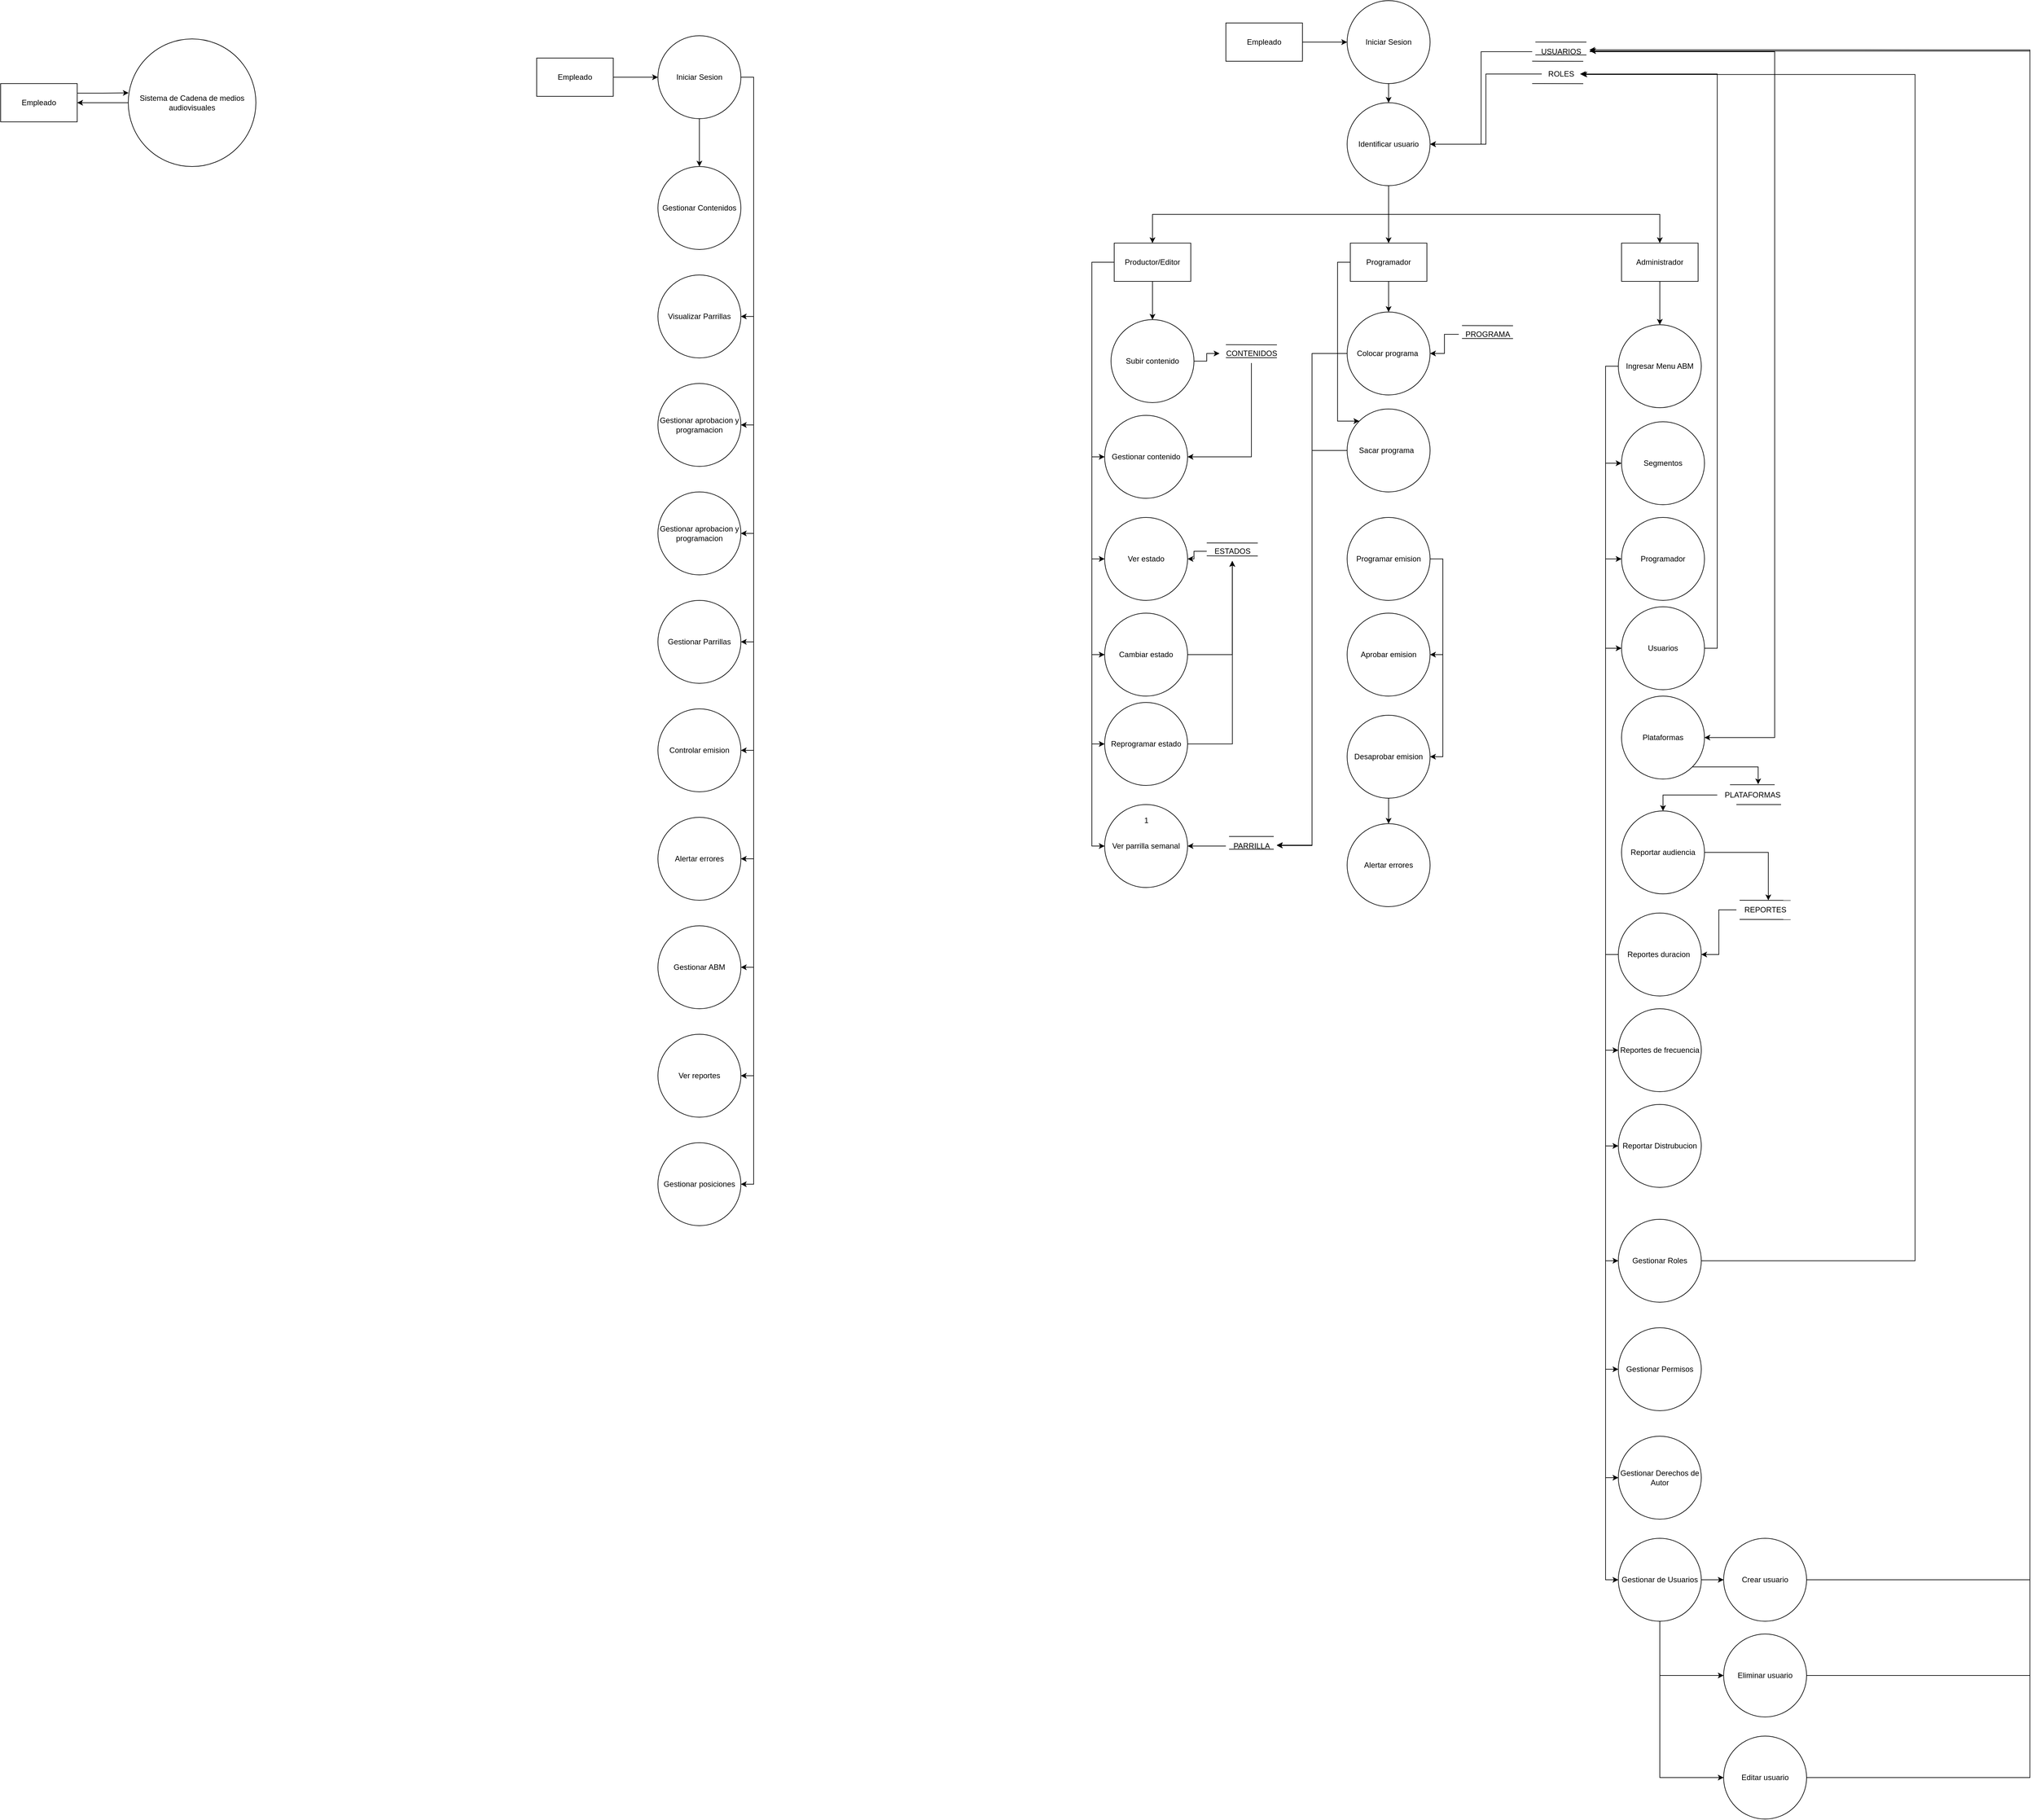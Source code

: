<mxfile version="21.2.8" type="device">
  <diagram name="Página-1" id="Ly1dpZhFKaLRwfkJaXlY">
    <mxGraphModel dx="1292" dy="974" grid="1" gridSize="10" guides="1" tooltips="1" connect="1" arrows="1" fold="1" page="1" pageScale="1" pageWidth="827" pageHeight="1169" math="0" shadow="0">
      <root>
        <mxCell id="0" />
        <mxCell id="1" parent="0" />
        <mxCell id="QG6XiLSZ6is3IQgDiI_S-5" style="edgeStyle=orthogonalEdgeStyle;rounded=0;orthogonalLoop=1;jettySize=auto;html=1;exitX=0;exitY=0.5;exitDx=0;exitDy=0;entryX=1;entryY=0.5;entryDx=0;entryDy=0;" parent="1" source="QG6XiLSZ6is3IQgDiI_S-1" target="QG6XiLSZ6is3IQgDiI_S-2" edge="1">
          <mxGeometry relative="1" as="geometry" />
        </mxCell>
        <mxCell id="QG6XiLSZ6is3IQgDiI_S-1" value="Sistema de Cadena de medios audiovisuales" style="ellipse;whiteSpace=wrap;html=1;aspect=fixed;" parent="1" vertex="1">
          <mxGeometry x="200" y="180" width="200" height="200" as="geometry" />
        </mxCell>
        <mxCell id="QG6XiLSZ6is3IQgDiI_S-4" style="edgeStyle=orthogonalEdgeStyle;rounded=0;orthogonalLoop=1;jettySize=auto;html=1;exitX=1;exitY=0.25;exitDx=0;exitDy=0;entryX=0.003;entryY=0.423;entryDx=0;entryDy=0;entryPerimeter=0;" parent="1" source="QG6XiLSZ6is3IQgDiI_S-2" target="QG6XiLSZ6is3IQgDiI_S-1" edge="1">
          <mxGeometry relative="1" as="geometry" />
        </mxCell>
        <mxCell id="QG6XiLSZ6is3IQgDiI_S-2" value="Empleado" style="rounded=0;whiteSpace=wrap;html=1;" parent="1" vertex="1">
          <mxGeometry y="250" width="120" height="60" as="geometry" />
        </mxCell>
        <mxCell id="QG6XiLSZ6is3IQgDiI_S-16" style="edgeStyle=orthogonalEdgeStyle;rounded=0;orthogonalLoop=1;jettySize=auto;html=1;entryX=0;entryY=0.5;entryDx=0;entryDy=0;" parent="1" source="QG6XiLSZ6is3IQgDiI_S-7" target="QG6XiLSZ6is3IQgDiI_S-8" edge="1">
          <mxGeometry relative="1" as="geometry" />
        </mxCell>
        <mxCell id="QG6XiLSZ6is3IQgDiI_S-7" value="Empleado" style="rounded=0;whiteSpace=wrap;html=1;" parent="1" vertex="1">
          <mxGeometry x="840" y="210" width="120" height="60" as="geometry" />
        </mxCell>
        <mxCell id="QG6XiLSZ6is3IQgDiI_S-30" style="edgeStyle=orthogonalEdgeStyle;rounded=0;orthogonalLoop=1;jettySize=auto;html=1;" parent="1" source="QG6XiLSZ6is3IQgDiI_S-8" target="QG6XiLSZ6is3IQgDiI_S-19" edge="1">
          <mxGeometry relative="1" as="geometry" />
        </mxCell>
        <mxCell id="QG6XiLSZ6is3IQgDiI_S-31" style="edgeStyle=orthogonalEdgeStyle;rounded=0;orthogonalLoop=1;jettySize=auto;html=1;exitX=1;exitY=0.5;exitDx=0;exitDy=0;entryX=1;entryY=0.5;entryDx=0;entryDy=0;" parent="1" source="QG6XiLSZ6is3IQgDiI_S-8" target="QG6XiLSZ6is3IQgDiI_S-20" edge="1">
          <mxGeometry relative="1" as="geometry" />
        </mxCell>
        <mxCell id="QG6XiLSZ6is3IQgDiI_S-32" style="edgeStyle=orthogonalEdgeStyle;rounded=0;orthogonalLoop=1;jettySize=auto;html=1;exitX=1;exitY=0.5;exitDx=0;exitDy=0;entryX=1;entryY=0.5;entryDx=0;entryDy=0;" parent="1" source="QG6XiLSZ6is3IQgDiI_S-8" target="QG6XiLSZ6is3IQgDiI_S-21" edge="1">
          <mxGeometry relative="1" as="geometry" />
        </mxCell>
        <mxCell id="QG6XiLSZ6is3IQgDiI_S-34" style="edgeStyle=orthogonalEdgeStyle;rounded=0;orthogonalLoop=1;jettySize=auto;html=1;exitX=1;exitY=0.5;exitDx=0;exitDy=0;entryX=1;entryY=0.5;entryDx=0;entryDy=0;" parent="1" source="QG6XiLSZ6is3IQgDiI_S-8" target="QG6XiLSZ6is3IQgDiI_S-22" edge="1">
          <mxGeometry relative="1" as="geometry" />
        </mxCell>
        <mxCell id="QG6XiLSZ6is3IQgDiI_S-35" style="edgeStyle=orthogonalEdgeStyle;rounded=0;orthogonalLoop=1;jettySize=auto;html=1;exitX=1;exitY=0.5;exitDx=0;exitDy=0;entryX=1;entryY=0.5;entryDx=0;entryDy=0;" parent="1" source="QG6XiLSZ6is3IQgDiI_S-8" target="QG6XiLSZ6is3IQgDiI_S-24" edge="1">
          <mxGeometry relative="1" as="geometry" />
        </mxCell>
        <mxCell id="QG6XiLSZ6is3IQgDiI_S-37" style="edgeStyle=orthogonalEdgeStyle;rounded=0;orthogonalLoop=1;jettySize=auto;html=1;exitX=1;exitY=0.5;exitDx=0;exitDy=0;entryX=1;entryY=0.5;entryDx=0;entryDy=0;" parent="1" source="QG6XiLSZ6is3IQgDiI_S-8" target="QG6XiLSZ6is3IQgDiI_S-25" edge="1">
          <mxGeometry relative="1" as="geometry" />
        </mxCell>
        <mxCell id="QG6XiLSZ6is3IQgDiI_S-38" style="edgeStyle=orthogonalEdgeStyle;rounded=0;orthogonalLoop=1;jettySize=auto;html=1;exitX=1;exitY=0.5;exitDx=0;exitDy=0;entryX=1;entryY=0.5;entryDx=0;entryDy=0;" parent="1" source="QG6XiLSZ6is3IQgDiI_S-8" target="QG6XiLSZ6is3IQgDiI_S-26" edge="1">
          <mxGeometry relative="1" as="geometry" />
        </mxCell>
        <mxCell id="QG6XiLSZ6is3IQgDiI_S-39" style="edgeStyle=orthogonalEdgeStyle;rounded=0;orthogonalLoop=1;jettySize=auto;html=1;exitX=1;exitY=0.5;exitDx=0;exitDy=0;entryX=1;entryY=0.5;entryDx=0;entryDy=0;" parent="1" source="QG6XiLSZ6is3IQgDiI_S-8" target="QG6XiLSZ6is3IQgDiI_S-27" edge="1">
          <mxGeometry relative="1" as="geometry" />
        </mxCell>
        <mxCell id="QG6XiLSZ6is3IQgDiI_S-40" style="edgeStyle=orthogonalEdgeStyle;rounded=0;orthogonalLoop=1;jettySize=auto;html=1;exitX=1;exitY=0.5;exitDx=0;exitDy=0;entryX=1;entryY=0.5;entryDx=0;entryDy=0;" parent="1" source="QG6XiLSZ6is3IQgDiI_S-8" target="QG6XiLSZ6is3IQgDiI_S-28" edge="1">
          <mxGeometry relative="1" as="geometry" />
        </mxCell>
        <mxCell id="QG6XiLSZ6is3IQgDiI_S-41" style="edgeStyle=orthogonalEdgeStyle;rounded=0;orthogonalLoop=1;jettySize=auto;html=1;exitX=1;exitY=0.5;exitDx=0;exitDy=0;entryX=1;entryY=0.5;entryDx=0;entryDy=0;" parent="1" source="QG6XiLSZ6is3IQgDiI_S-8" target="QG6XiLSZ6is3IQgDiI_S-29" edge="1">
          <mxGeometry relative="1" as="geometry" />
        </mxCell>
        <mxCell id="QG6XiLSZ6is3IQgDiI_S-8" value="Iniciar Sesion" style="ellipse;whiteSpace=wrap;html=1;aspect=fixed;" parent="1" vertex="1">
          <mxGeometry x="1030" y="175" width="130" height="130" as="geometry" />
        </mxCell>
        <mxCell id="QG6XiLSZ6is3IQgDiI_S-19" value="Gestionar Contenidos" style="ellipse;whiteSpace=wrap;html=1;aspect=fixed;" parent="1" vertex="1">
          <mxGeometry x="1030" y="380" width="130" height="130" as="geometry" />
        </mxCell>
        <mxCell id="QG6XiLSZ6is3IQgDiI_S-20" value="Visualizar Parrillas" style="ellipse;whiteSpace=wrap;html=1;aspect=fixed;" parent="1" vertex="1">
          <mxGeometry x="1030" y="550" width="130" height="130" as="geometry" />
        </mxCell>
        <mxCell id="QG6XiLSZ6is3IQgDiI_S-21" value="Gestionar aprobacion y programacion" style="ellipse;whiteSpace=wrap;html=1;aspect=fixed;" parent="1" vertex="1">
          <mxGeometry x="1030" y="720" width="130" height="130" as="geometry" />
        </mxCell>
        <mxCell id="QG6XiLSZ6is3IQgDiI_S-22" value="Gestionar aprobacion y programacion" style="ellipse;whiteSpace=wrap;html=1;aspect=fixed;" parent="1" vertex="1">
          <mxGeometry x="1030" y="890" width="130" height="130" as="geometry" />
        </mxCell>
        <mxCell id="QG6XiLSZ6is3IQgDiI_S-24" value="Gestionar Parrillas" style="ellipse;whiteSpace=wrap;html=1;aspect=fixed;" parent="1" vertex="1">
          <mxGeometry x="1030" y="1060" width="130" height="130" as="geometry" />
        </mxCell>
        <mxCell id="QG6XiLSZ6is3IQgDiI_S-25" value="Controlar emision" style="ellipse;whiteSpace=wrap;html=1;aspect=fixed;" parent="1" vertex="1">
          <mxGeometry x="1030" y="1230" width="130" height="130" as="geometry" />
        </mxCell>
        <mxCell id="QG6XiLSZ6is3IQgDiI_S-26" value="Alertar errores" style="ellipse;whiteSpace=wrap;html=1;aspect=fixed;" parent="1" vertex="1">
          <mxGeometry x="1030" y="1400" width="130" height="130" as="geometry" />
        </mxCell>
        <mxCell id="QG6XiLSZ6is3IQgDiI_S-27" value="Gestionar ABM" style="ellipse;whiteSpace=wrap;html=1;aspect=fixed;" parent="1" vertex="1">
          <mxGeometry x="1030" y="1570" width="130" height="130" as="geometry" />
        </mxCell>
        <mxCell id="QG6XiLSZ6is3IQgDiI_S-28" value="Ver reportes" style="ellipse;whiteSpace=wrap;html=1;aspect=fixed;" parent="1" vertex="1">
          <mxGeometry x="1030" y="1740" width="130" height="130" as="geometry" />
        </mxCell>
        <mxCell id="QG6XiLSZ6is3IQgDiI_S-29" value="Gestionar posiciones" style="ellipse;whiteSpace=wrap;html=1;aspect=fixed;" parent="1" vertex="1">
          <mxGeometry x="1030" y="1910" width="130" height="130" as="geometry" />
        </mxCell>
        <mxCell id="QG6XiLSZ6is3IQgDiI_S-42" style="edgeStyle=orthogonalEdgeStyle;rounded=0;orthogonalLoop=1;jettySize=auto;html=1;entryX=0;entryY=0.5;entryDx=0;entryDy=0;" parent="1" source="QG6XiLSZ6is3IQgDiI_S-43" target="QG6XiLSZ6is3IQgDiI_S-54" edge="1">
          <mxGeometry relative="1" as="geometry" />
        </mxCell>
        <mxCell id="QG6XiLSZ6is3IQgDiI_S-43" value="Empleado" style="rounded=0;whiteSpace=wrap;html=1;" parent="1" vertex="1">
          <mxGeometry x="1920" y="155" width="120" height="60" as="geometry" />
        </mxCell>
        <mxCell id="QG6XiLSZ6is3IQgDiI_S-74" style="edgeStyle=orthogonalEdgeStyle;rounded=0;orthogonalLoop=1;jettySize=auto;html=1;exitX=0.5;exitY=1;exitDx=0;exitDy=0;entryX=0.5;entryY=0;entryDx=0;entryDy=0;" parent="1" source="QG6XiLSZ6is3IQgDiI_S-54" target="QG6XiLSZ6is3IQgDiI_S-65" edge="1">
          <mxGeometry relative="1" as="geometry" />
        </mxCell>
        <mxCell id="QG6XiLSZ6is3IQgDiI_S-54" value="Iniciar Sesion" style="ellipse;whiteSpace=wrap;html=1;aspect=fixed;" parent="1" vertex="1">
          <mxGeometry x="2110" y="120" width="130" height="130" as="geometry" />
        </mxCell>
        <mxCell id="QG6XiLSZ6is3IQgDiI_S-104" style="edgeStyle=orthogonalEdgeStyle;rounded=0;orthogonalLoop=1;jettySize=auto;html=1;" parent="1" source="QG6XiLSZ6is3IQgDiI_S-55" target="QG6XiLSZ6is3IQgDiI_S-103" edge="1">
          <mxGeometry relative="1" as="geometry" />
        </mxCell>
        <mxCell id="QG6XiLSZ6is3IQgDiI_S-55" value="Subir contenido" style="ellipse;whiteSpace=wrap;html=1;aspect=fixed;" parent="1" vertex="1">
          <mxGeometry x="1740" y="620" width="130" height="130" as="geometry" />
        </mxCell>
        <mxCell id="QG6XiLSZ6is3IQgDiI_S-56" value="Ver parrilla semanal" style="ellipse;whiteSpace=wrap;html=1;aspect=fixed;" parent="1" vertex="1">
          <mxGeometry x="1730" y="1380" width="130" height="130" as="geometry" />
        </mxCell>
        <mxCell id="QG6XiLSZ6is3IQgDiI_S-57" value="Ver estado" style="ellipse;whiteSpace=wrap;html=1;aspect=fixed;" parent="1" vertex="1">
          <mxGeometry x="1730" y="930" width="130" height="130" as="geometry" />
        </mxCell>
        <mxCell id="QG6XiLSZ6is3IQgDiI_S-132" style="edgeStyle=orthogonalEdgeStyle;rounded=0;orthogonalLoop=1;jettySize=auto;html=1;exitX=0;exitY=0.5;exitDx=0;exitDy=0;entryX=1;entryY=0.474;entryDx=0;entryDy=0;entryPerimeter=0;" parent="1" source="QG6XiLSZ6is3IQgDiI_S-59" target="QG6XiLSZ6is3IQgDiI_S-123" edge="1">
          <mxGeometry relative="1" as="geometry" />
        </mxCell>
        <mxCell id="QG6XiLSZ6is3IQgDiI_S-59" value="Colocar programa&amp;nbsp;" style="ellipse;whiteSpace=wrap;html=1;aspect=fixed;" parent="1" vertex="1">
          <mxGeometry x="2110" y="608" width="130" height="130" as="geometry" />
        </mxCell>
        <mxCell id="QG6XiLSZ6is3IQgDiI_S-60" value="Aprobar emision" style="ellipse;whiteSpace=wrap;html=1;aspect=fixed;" parent="1" vertex="1">
          <mxGeometry x="2110" y="1080" width="130" height="130" as="geometry" />
        </mxCell>
        <mxCell id="QG6XiLSZ6is3IQgDiI_S-61" value="Alertar errores" style="ellipse;whiteSpace=wrap;html=1;aspect=fixed;" parent="1" vertex="1">
          <mxGeometry x="2110" y="1410" width="130" height="130" as="geometry" />
        </mxCell>
        <mxCell id="QG6XiLSZ6is3IQgDiI_S-83" style="edgeStyle=orthogonalEdgeStyle;rounded=0;orthogonalLoop=1;jettySize=auto;html=1;exitX=0.5;exitY=1;exitDx=0;exitDy=0;entryX=0.5;entryY=0;entryDx=0;entryDy=0;" parent="1" source="QG6XiLSZ6is3IQgDiI_S-65" target="QG6XiLSZ6is3IQgDiI_S-78" edge="1">
          <mxGeometry relative="1" as="geometry" />
        </mxCell>
        <mxCell id="QG6XiLSZ6is3IQgDiI_S-125" style="edgeStyle=orthogonalEdgeStyle;rounded=0;orthogonalLoop=1;jettySize=auto;html=1;exitX=0.5;exitY=1;exitDx=0;exitDy=0;" parent="1" source="QG6XiLSZ6is3IQgDiI_S-65" target="QG6XiLSZ6is3IQgDiI_S-80" edge="1">
          <mxGeometry relative="1" as="geometry" />
        </mxCell>
        <mxCell id="V4vordujrHXwyQd8BHpG-1" style="edgeStyle=orthogonalEdgeStyle;rounded=0;orthogonalLoop=1;jettySize=auto;html=1;exitX=0.5;exitY=1;exitDx=0;exitDy=0;" parent="1" source="QG6XiLSZ6is3IQgDiI_S-65" target="QG6XiLSZ6is3IQgDiI_S-81" edge="1">
          <mxGeometry relative="1" as="geometry" />
        </mxCell>
        <mxCell id="QG6XiLSZ6is3IQgDiI_S-65" value="Identificar usuario" style="ellipse;whiteSpace=wrap;html=1;aspect=fixed;" parent="1" vertex="1">
          <mxGeometry x="2110" y="280" width="130" height="130" as="geometry" />
        </mxCell>
        <mxCell id="QG6XiLSZ6is3IQgDiI_S-67" value="" style="endArrow=none;html=1;rounded=0;" parent="1" source="QG6XiLSZ6is3IQgDiI_S-72" edge="1">
          <mxGeometry width="50" height="50" relative="1" as="geometry">
            <mxPoint x="2400" y="214.92" as="sourcePoint" />
            <mxPoint x="2480" y="215.08" as="targetPoint" />
            <Array as="points">
              <mxPoint x="2400" y="214.92" />
            </Array>
          </mxGeometry>
        </mxCell>
        <mxCell id="QG6XiLSZ6is3IQgDiI_S-68" value="" style="endArrow=none;html=1;rounded=0;" parent="1" edge="1">
          <mxGeometry width="50" height="50" relative="1" as="geometry">
            <mxPoint x="2400" y="250" as="sourcePoint" />
            <mxPoint x="2480" y="250.16" as="targetPoint" />
            <Array as="points">
              <mxPoint x="2400" y="250" />
            </Array>
          </mxGeometry>
        </mxCell>
        <mxCell id="QG6XiLSZ6is3IQgDiI_S-75" style="edgeStyle=orthogonalEdgeStyle;rounded=0;orthogonalLoop=1;jettySize=auto;html=1;entryX=1;entryY=0.5;entryDx=0;entryDy=0;" parent="1" source="QG6XiLSZ6is3IQgDiI_S-69" target="QG6XiLSZ6is3IQgDiI_S-65" edge="1">
          <mxGeometry relative="1" as="geometry" />
        </mxCell>
        <mxCell id="QG6XiLSZ6is3IQgDiI_S-69" value="ROLES" style="text;html=1;align=center;verticalAlign=middle;resizable=0;points=[];autosize=1;strokeColor=none;fillColor=none;" parent="1" vertex="1">
          <mxGeometry x="2415" y="220" width="60" height="30" as="geometry" />
        </mxCell>
        <mxCell id="QG6XiLSZ6is3IQgDiI_S-70" value="" style="endArrow=none;html=1;rounded=0;" parent="1" edge="1">
          <mxGeometry width="50" height="50" relative="1" as="geometry">
            <mxPoint x="2405" y="184.84" as="sourcePoint" />
            <mxPoint x="2485" y="185" as="targetPoint" />
            <Array as="points">
              <mxPoint x="2405" y="184.84" />
            </Array>
          </mxGeometry>
        </mxCell>
        <mxCell id="QG6XiLSZ6is3IQgDiI_S-71" value="" style="endArrow=none;html=1;rounded=0;" parent="1" edge="1">
          <mxGeometry width="50" height="50" relative="1" as="geometry">
            <mxPoint x="2405" y="205" as="sourcePoint" />
            <mxPoint x="2485" y="205.16" as="targetPoint" />
            <Array as="points">
              <mxPoint x="2405" y="205" />
            </Array>
          </mxGeometry>
        </mxCell>
        <mxCell id="QG6XiLSZ6is3IQgDiI_S-77" style="edgeStyle=orthogonalEdgeStyle;rounded=0;orthogonalLoop=1;jettySize=auto;html=1;entryX=1;entryY=0.5;entryDx=0;entryDy=0;" parent="1" source="QG6XiLSZ6is3IQgDiI_S-72" target="QG6XiLSZ6is3IQgDiI_S-65" edge="1">
          <mxGeometry relative="1" as="geometry" />
        </mxCell>
        <mxCell id="QG6XiLSZ6is3IQgDiI_S-91" style="edgeStyle=orthogonalEdgeStyle;rounded=0;orthogonalLoop=1;jettySize=auto;html=1;exitX=0.5;exitY=1;exitDx=0;exitDy=0;entryX=0.5;entryY=0;entryDx=0;entryDy=0;" parent="1" source="QG6XiLSZ6is3IQgDiI_S-78" target="QG6XiLSZ6is3IQgDiI_S-55" edge="1">
          <mxGeometry relative="1" as="geometry" />
        </mxCell>
        <mxCell id="QG6XiLSZ6is3IQgDiI_S-94" style="edgeStyle=orthogonalEdgeStyle;rounded=0;orthogonalLoop=1;jettySize=auto;html=1;exitX=0;exitY=0.5;exitDx=0;exitDy=0;entryX=0;entryY=0.5;entryDx=0;entryDy=0;" parent="1" source="QG6XiLSZ6is3IQgDiI_S-78" target="QG6XiLSZ6is3IQgDiI_S-85" edge="1">
          <mxGeometry relative="1" as="geometry" />
        </mxCell>
        <mxCell id="QG6XiLSZ6is3IQgDiI_S-95" style="edgeStyle=orthogonalEdgeStyle;rounded=0;orthogonalLoop=1;jettySize=auto;html=1;exitX=0;exitY=0.5;exitDx=0;exitDy=0;entryX=0;entryY=0.5;entryDx=0;entryDy=0;" parent="1" source="QG6XiLSZ6is3IQgDiI_S-78" target="QG6XiLSZ6is3IQgDiI_S-57" edge="1">
          <mxGeometry relative="1" as="geometry">
            <mxPoint x="1700" y="930" as="targetPoint" />
          </mxGeometry>
        </mxCell>
        <mxCell id="QG6XiLSZ6is3IQgDiI_S-96" style="edgeStyle=orthogonalEdgeStyle;rounded=0;orthogonalLoop=1;jettySize=auto;html=1;exitX=0;exitY=0.5;exitDx=0;exitDy=0;entryX=0;entryY=0.5;entryDx=0;entryDy=0;" parent="1" source="QG6XiLSZ6is3IQgDiI_S-78" target="QG6XiLSZ6is3IQgDiI_S-86" edge="1">
          <mxGeometry relative="1" as="geometry" />
        </mxCell>
        <mxCell id="QG6XiLSZ6is3IQgDiI_S-97" style="edgeStyle=orthogonalEdgeStyle;rounded=0;orthogonalLoop=1;jettySize=auto;html=1;exitX=0;exitY=0.5;exitDx=0;exitDy=0;entryX=0;entryY=0.5;entryDx=0;entryDy=0;" parent="1" source="QG6XiLSZ6is3IQgDiI_S-78" target="QG6XiLSZ6is3IQgDiI_S-87" edge="1">
          <mxGeometry relative="1" as="geometry" />
        </mxCell>
        <mxCell id="QG6XiLSZ6is3IQgDiI_S-98" style="edgeStyle=orthogonalEdgeStyle;rounded=0;orthogonalLoop=1;jettySize=auto;html=1;exitX=0;exitY=0.5;exitDx=0;exitDy=0;entryX=0;entryY=0.5;entryDx=0;entryDy=0;" parent="1" source="QG6XiLSZ6is3IQgDiI_S-78" target="QG6XiLSZ6is3IQgDiI_S-56" edge="1">
          <mxGeometry relative="1" as="geometry" />
        </mxCell>
        <mxCell id="QG6XiLSZ6is3IQgDiI_S-78" value="Productor/Editor" style="rounded=0;whiteSpace=wrap;html=1;" parent="1" vertex="1">
          <mxGeometry x="1745" y="500" width="120" height="60" as="geometry" />
        </mxCell>
        <mxCell id="QG6XiLSZ6is3IQgDiI_S-135" style="edgeStyle=orthogonalEdgeStyle;rounded=0;orthogonalLoop=1;jettySize=auto;html=1;exitX=0.5;exitY=1;exitDx=0;exitDy=0;entryX=0.5;entryY=0;entryDx=0;entryDy=0;" parent="1" source="QG6XiLSZ6is3IQgDiI_S-80" target="QG6XiLSZ6is3IQgDiI_S-59" edge="1">
          <mxGeometry relative="1" as="geometry" />
        </mxCell>
        <mxCell id="QG6XiLSZ6is3IQgDiI_S-138" style="edgeStyle=orthogonalEdgeStyle;rounded=0;orthogonalLoop=1;jettySize=auto;html=1;exitX=0;exitY=0.5;exitDx=0;exitDy=0;entryX=0;entryY=0;entryDx=0;entryDy=0;" parent="1" source="QG6XiLSZ6is3IQgDiI_S-80" target="QG6XiLSZ6is3IQgDiI_S-126" edge="1">
          <mxGeometry relative="1" as="geometry">
            <Array as="points">
              <mxPoint x="2095" y="530" />
              <mxPoint x="2095" y="779" />
            </Array>
          </mxGeometry>
        </mxCell>
        <mxCell id="QG6XiLSZ6is3IQgDiI_S-80" value="Programador" style="rounded=0;whiteSpace=wrap;html=1;" parent="1" vertex="1">
          <mxGeometry x="2115" y="500" width="120" height="60" as="geometry" />
        </mxCell>
        <mxCell id="QG6XiLSZ6is3IQgDiI_S-211" style="edgeStyle=orthogonalEdgeStyle;rounded=0;orthogonalLoop=1;jettySize=auto;html=1;exitX=0.5;exitY=1;exitDx=0;exitDy=0;" parent="1" source="QG6XiLSZ6is3IQgDiI_S-81" target="QG6XiLSZ6is3IQgDiI_S-144" edge="1">
          <mxGeometry relative="1" as="geometry" />
        </mxCell>
        <mxCell id="QG6XiLSZ6is3IQgDiI_S-81" value="Administrador" style="rounded=0;whiteSpace=wrap;html=1;" parent="1" vertex="1">
          <mxGeometry x="2540" y="500" width="120" height="60" as="geometry" />
        </mxCell>
        <mxCell id="QG6XiLSZ6is3IQgDiI_S-85" value="Gestionar contenido" style="ellipse;whiteSpace=wrap;html=1;aspect=fixed;" parent="1" vertex="1">
          <mxGeometry x="1730" y="770" width="130" height="130" as="geometry" />
        </mxCell>
        <mxCell id="QG6XiLSZ6is3IQgDiI_S-119" style="edgeStyle=orthogonalEdgeStyle;rounded=0;orthogonalLoop=1;jettySize=auto;html=1;exitX=1;exitY=0.5;exitDx=0;exitDy=0;" parent="1" source="QG6XiLSZ6is3IQgDiI_S-86" target="QG6XiLSZ6is3IQgDiI_S-116" edge="1">
          <mxGeometry relative="1" as="geometry" />
        </mxCell>
        <mxCell id="QG6XiLSZ6is3IQgDiI_S-86" value="Cambiar estado" style="ellipse;whiteSpace=wrap;html=1;aspect=fixed;" parent="1" vertex="1">
          <mxGeometry x="1730" y="1080" width="130" height="130" as="geometry" />
        </mxCell>
        <mxCell id="QG6XiLSZ6is3IQgDiI_S-120" style="edgeStyle=orthogonalEdgeStyle;rounded=0;orthogonalLoop=1;jettySize=auto;html=1;exitX=1;exitY=0.5;exitDx=0;exitDy=0;entryX=0.502;entryY=1.01;entryDx=0;entryDy=0;entryPerimeter=0;" parent="1" source="QG6XiLSZ6is3IQgDiI_S-87" target="QG6XiLSZ6is3IQgDiI_S-116" edge="1">
          <mxGeometry relative="1" as="geometry" />
        </mxCell>
        <mxCell id="QG6XiLSZ6is3IQgDiI_S-87" value="Reprogramar estado" style="ellipse;whiteSpace=wrap;html=1;aspect=fixed;" parent="1" vertex="1">
          <mxGeometry x="1730" y="1220" width="130" height="130" as="geometry" />
        </mxCell>
        <mxCell id="QG6XiLSZ6is3IQgDiI_S-88" value="1" style="text;html=1;align=center;verticalAlign=middle;resizable=0;points=[];autosize=1;strokeColor=none;fillColor=none;" parent="1" vertex="1">
          <mxGeometry x="1780" y="1390" width="30" height="30" as="geometry" />
        </mxCell>
        <mxCell id="QG6XiLSZ6is3IQgDiI_S-101" value="" style="endArrow=none;html=1;rounded=0;" parent="1" edge="1">
          <mxGeometry width="50" height="50" relative="1" as="geometry">
            <mxPoint x="1920" y="659.3" as="sourcePoint" />
            <mxPoint x="2000" y="659.46" as="targetPoint" />
            <Array as="points">
              <mxPoint x="1920" y="659.3" />
            </Array>
          </mxGeometry>
        </mxCell>
        <mxCell id="QG6XiLSZ6is3IQgDiI_S-102" value="" style="endArrow=none;html=1;rounded=0;" parent="1" edge="1">
          <mxGeometry width="50" height="50" relative="1" as="geometry">
            <mxPoint x="1920" y="679.46" as="sourcePoint" />
            <mxPoint x="2000" y="679.62" as="targetPoint" />
            <Array as="points">
              <mxPoint x="1920" y="679.46" />
            </Array>
          </mxGeometry>
        </mxCell>
        <mxCell id="QG6XiLSZ6is3IQgDiI_S-105" style="edgeStyle=orthogonalEdgeStyle;rounded=0;orthogonalLoop=1;jettySize=auto;html=1;entryX=1;entryY=0.5;entryDx=0;entryDy=0;" parent="1" source="QG6XiLSZ6is3IQgDiI_S-103" target="QG6XiLSZ6is3IQgDiI_S-85" edge="1">
          <mxGeometry relative="1" as="geometry">
            <Array as="points">
              <mxPoint x="1960" y="835" />
            </Array>
          </mxGeometry>
        </mxCell>
        <mxCell id="QG6XiLSZ6is3IQgDiI_S-103" value="CONTENIDOS" style="text;html=1;align=center;verticalAlign=middle;resizable=0;points=[];autosize=1;strokeColor=none;fillColor=none;" parent="1" vertex="1">
          <mxGeometry x="1910" y="658" width="100" height="30" as="geometry" />
        </mxCell>
        <mxCell id="QG6XiLSZ6is3IQgDiI_S-114" value="" style="endArrow=none;html=1;rounded=0;" parent="1" edge="1">
          <mxGeometry width="50" height="50" relative="1" as="geometry">
            <mxPoint x="1890" y="970" as="sourcePoint" />
            <mxPoint x="1970" y="970.16" as="targetPoint" />
            <Array as="points">
              <mxPoint x="1890" y="970" />
            </Array>
          </mxGeometry>
        </mxCell>
        <mxCell id="QG6XiLSZ6is3IQgDiI_S-115" value="" style="endArrow=none;html=1;rounded=0;" parent="1" edge="1">
          <mxGeometry width="50" height="50" relative="1" as="geometry">
            <mxPoint x="1890" y="990.16" as="sourcePoint" />
            <mxPoint x="1970" y="990.32" as="targetPoint" />
            <Array as="points">
              <mxPoint x="1890" y="990.16" />
            </Array>
          </mxGeometry>
        </mxCell>
        <mxCell id="QG6XiLSZ6is3IQgDiI_S-117" style="edgeStyle=orthogonalEdgeStyle;rounded=0;orthogonalLoop=1;jettySize=auto;html=1;" parent="1" source="QG6XiLSZ6is3IQgDiI_S-116" target="QG6XiLSZ6is3IQgDiI_S-57" edge="1">
          <mxGeometry relative="1" as="geometry" />
        </mxCell>
        <mxCell id="QG6XiLSZ6is3IQgDiI_S-116" value="ESTADOS" style="text;html=1;align=center;verticalAlign=middle;resizable=0;points=[];autosize=1;strokeColor=none;fillColor=none;" parent="1" vertex="1">
          <mxGeometry x="1890" y="968" width="80" height="30" as="geometry" />
        </mxCell>
        <mxCell id="QG6XiLSZ6is3IQgDiI_S-121" value="" style="endArrow=none;html=1;rounded=0;" parent="1" edge="1">
          <mxGeometry width="50" height="50" relative="1" as="geometry">
            <mxPoint x="1925" y="1430" as="sourcePoint" />
            <mxPoint x="1995" y="1430" as="targetPoint" />
          </mxGeometry>
        </mxCell>
        <mxCell id="QG6XiLSZ6is3IQgDiI_S-122" value="" style="endArrow=none;html=1;rounded=0;" parent="1" edge="1">
          <mxGeometry width="50" height="50" relative="1" as="geometry">
            <mxPoint x="1925" y="1450" as="sourcePoint" />
            <mxPoint x="1995" y="1450" as="targetPoint" />
          </mxGeometry>
        </mxCell>
        <mxCell id="QG6XiLSZ6is3IQgDiI_S-124" style="edgeStyle=orthogonalEdgeStyle;rounded=0;orthogonalLoop=1;jettySize=auto;html=1;entryX=1;entryY=0.5;entryDx=0;entryDy=0;" parent="1" source="QG6XiLSZ6is3IQgDiI_S-123" target="QG6XiLSZ6is3IQgDiI_S-56" edge="1">
          <mxGeometry relative="1" as="geometry" />
        </mxCell>
        <mxCell id="QG6XiLSZ6is3IQgDiI_S-123" value="PARRILLA" style="text;html=1;align=center;verticalAlign=middle;resizable=0;points=[];autosize=1;strokeColor=none;fillColor=none;" parent="1" vertex="1">
          <mxGeometry x="1920" y="1430" width="80" height="30" as="geometry" />
        </mxCell>
        <mxCell id="QG6XiLSZ6is3IQgDiI_S-134" style="edgeStyle=orthogonalEdgeStyle;rounded=0;orthogonalLoop=1;jettySize=auto;html=1;exitX=0;exitY=0.5;exitDx=0;exitDy=0;entryX=0.996;entryY=0.454;entryDx=0;entryDy=0;entryPerimeter=0;" parent="1" source="QG6XiLSZ6is3IQgDiI_S-126" target="QG6XiLSZ6is3IQgDiI_S-123" edge="1">
          <mxGeometry relative="1" as="geometry" />
        </mxCell>
        <mxCell id="QG6XiLSZ6is3IQgDiI_S-126" value="Sacar programa&amp;nbsp;&amp;nbsp;" style="ellipse;whiteSpace=wrap;html=1;aspect=fixed;" parent="1" vertex="1">
          <mxGeometry x="2110" y="760" width="130" height="130" as="geometry" />
        </mxCell>
        <mxCell id="QG6XiLSZ6is3IQgDiI_S-128" value="" style="endArrow=none;html=1;rounded=0;" parent="1" edge="1">
          <mxGeometry width="50" height="50" relative="1" as="geometry">
            <mxPoint x="2290" y="629.3" as="sourcePoint" />
            <mxPoint x="2370" y="629.46" as="targetPoint" />
            <Array as="points">
              <mxPoint x="2290" y="629.3" />
            </Array>
          </mxGeometry>
        </mxCell>
        <mxCell id="QG6XiLSZ6is3IQgDiI_S-129" value="" style="endArrow=none;html=1;rounded=0;" parent="1" edge="1">
          <mxGeometry width="50" height="50" relative="1" as="geometry">
            <mxPoint x="2290" y="649.46" as="sourcePoint" />
            <mxPoint x="2370" y="649.62" as="targetPoint" />
            <Array as="points">
              <mxPoint x="2290" y="649.46" />
            </Array>
          </mxGeometry>
        </mxCell>
        <mxCell id="QG6XiLSZ6is3IQgDiI_S-133" style="edgeStyle=orthogonalEdgeStyle;rounded=0;orthogonalLoop=1;jettySize=auto;html=1;" parent="1" source="QG6XiLSZ6is3IQgDiI_S-130" target="QG6XiLSZ6is3IQgDiI_S-59" edge="1">
          <mxGeometry relative="1" as="geometry" />
        </mxCell>
        <mxCell id="QG6XiLSZ6is3IQgDiI_S-130" value="PROGRAMA" style="text;html=1;align=center;verticalAlign=middle;resizable=0;points=[];autosize=1;strokeColor=none;fillColor=none;" parent="1" vertex="1">
          <mxGeometry x="2285" y="628" width="90" height="30" as="geometry" />
        </mxCell>
        <mxCell id="QG6XiLSZ6is3IQgDiI_S-143" style="edgeStyle=orthogonalEdgeStyle;rounded=0;orthogonalLoop=1;jettySize=auto;html=1;exitX=0.5;exitY=1;exitDx=0;exitDy=0;" parent="1" source="QG6XiLSZ6is3IQgDiI_S-139" target="QG6XiLSZ6is3IQgDiI_S-61" edge="1">
          <mxGeometry relative="1" as="geometry" />
        </mxCell>
        <mxCell id="QG6XiLSZ6is3IQgDiI_S-139" value="Desaprobar emision" style="ellipse;whiteSpace=wrap;html=1;aspect=fixed;" parent="1" vertex="1">
          <mxGeometry x="2110" y="1240" width="130" height="130" as="geometry" />
        </mxCell>
        <mxCell id="QG6XiLSZ6is3IQgDiI_S-141" style="edgeStyle=orthogonalEdgeStyle;rounded=0;orthogonalLoop=1;jettySize=auto;html=1;exitX=1;exitY=0.5;exitDx=0;exitDy=0;entryX=1;entryY=0.5;entryDx=0;entryDy=0;" parent="1" source="QG6XiLSZ6is3IQgDiI_S-140" target="QG6XiLSZ6is3IQgDiI_S-60" edge="1">
          <mxGeometry relative="1" as="geometry" />
        </mxCell>
        <mxCell id="QG6XiLSZ6is3IQgDiI_S-142" style="edgeStyle=orthogonalEdgeStyle;rounded=0;orthogonalLoop=1;jettySize=auto;html=1;exitX=1;exitY=0.5;exitDx=0;exitDy=0;entryX=1;entryY=0.5;entryDx=0;entryDy=0;" parent="1" source="QG6XiLSZ6is3IQgDiI_S-140" target="QG6XiLSZ6is3IQgDiI_S-139" edge="1">
          <mxGeometry relative="1" as="geometry" />
        </mxCell>
        <mxCell id="QG6XiLSZ6is3IQgDiI_S-140" value="Programar emision" style="ellipse;whiteSpace=wrap;html=1;aspect=fixed;" parent="1" vertex="1">
          <mxGeometry x="2110" y="930" width="130" height="130" as="geometry" />
        </mxCell>
        <mxCell id="QG6XiLSZ6is3IQgDiI_S-155" style="edgeStyle=orthogonalEdgeStyle;rounded=0;orthogonalLoop=1;jettySize=auto;html=1;exitX=0;exitY=0.5;exitDx=0;exitDy=0;entryX=0;entryY=0.5;entryDx=0;entryDy=0;" parent="1" source="QG6XiLSZ6is3IQgDiI_S-144" target="QG6XiLSZ6is3IQgDiI_S-150" edge="1">
          <mxGeometry relative="1" as="geometry" />
        </mxCell>
        <mxCell id="QG6XiLSZ6is3IQgDiI_S-156" style="edgeStyle=orthogonalEdgeStyle;rounded=0;orthogonalLoop=1;jettySize=auto;html=1;exitX=0;exitY=0.5;exitDx=0;exitDy=0;entryX=0;entryY=0.5;entryDx=0;entryDy=0;" parent="1" source="QG6XiLSZ6is3IQgDiI_S-144" target="QG6XiLSZ6is3IQgDiI_S-148" edge="1">
          <mxGeometry relative="1" as="geometry" />
        </mxCell>
        <mxCell id="QG6XiLSZ6is3IQgDiI_S-157" style="edgeStyle=orthogonalEdgeStyle;rounded=0;orthogonalLoop=1;jettySize=auto;html=1;exitX=0;exitY=0.5;exitDx=0;exitDy=0;entryX=0;entryY=0.5;entryDx=0;entryDy=0;" parent="1" source="QG6XiLSZ6is3IQgDiI_S-144" target="QG6XiLSZ6is3IQgDiI_S-151" edge="1">
          <mxGeometry relative="1" as="geometry" />
        </mxCell>
        <mxCell id="7_Y5KYbLbMyWHr93Bfr--5" style="edgeStyle=orthogonalEdgeStyle;rounded=0;orthogonalLoop=1;jettySize=auto;html=1;exitX=0;exitY=0.5;exitDx=0;exitDy=0;entryX=0;entryY=0.5;entryDx=0;entryDy=0;" edge="1" parent="1" source="QG6XiLSZ6is3IQgDiI_S-144" target="QG6XiLSZ6is3IQgDiI_S-166">
          <mxGeometry relative="1" as="geometry" />
        </mxCell>
        <mxCell id="7_Y5KYbLbMyWHr93Bfr--6" style="edgeStyle=orthogonalEdgeStyle;rounded=0;orthogonalLoop=1;jettySize=auto;html=1;exitX=0;exitY=0.5;exitDx=0;exitDy=0;entryX=0;entryY=0.5;entryDx=0;entryDy=0;" edge="1" parent="1" source="QG6XiLSZ6is3IQgDiI_S-144" target="QG6XiLSZ6is3IQgDiI_S-167">
          <mxGeometry relative="1" as="geometry" />
        </mxCell>
        <mxCell id="7_Y5KYbLbMyWHr93Bfr--7" style="edgeStyle=orthogonalEdgeStyle;rounded=0;orthogonalLoop=1;jettySize=auto;html=1;exitX=0;exitY=0.5;exitDx=0;exitDy=0;entryX=0;entryY=0.5;entryDx=0;entryDy=0;" edge="1" parent="1" source="QG6XiLSZ6is3IQgDiI_S-144" target="QG6XiLSZ6is3IQgDiI_S-168">
          <mxGeometry relative="1" as="geometry" />
        </mxCell>
        <mxCell id="7_Y5KYbLbMyWHr93Bfr--8" style="edgeStyle=orthogonalEdgeStyle;rounded=0;orthogonalLoop=1;jettySize=auto;html=1;exitX=0;exitY=0.5;exitDx=0;exitDy=0;entryX=0;entryY=0.5;entryDx=0;entryDy=0;" edge="1" parent="1" source="QG6XiLSZ6is3IQgDiI_S-144" target="V4vordujrHXwyQd8BHpG-2">
          <mxGeometry relative="1" as="geometry" />
        </mxCell>
        <mxCell id="QG6XiLSZ6is3IQgDiI_S-144" value="Ingresar Menu ABM" style="ellipse;whiteSpace=wrap;html=1;aspect=fixed;" parent="1" vertex="1">
          <mxGeometry x="2535" y="628" width="130" height="130" as="geometry" />
        </mxCell>
        <mxCell id="QG6XiLSZ6is3IQgDiI_S-145" value="Reportes de frecuencia" style="ellipse;whiteSpace=wrap;html=1;aspect=fixed;" parent="1" vertex="1">
          <mxGeometry x="2535" y="1700" width="130" height="130" as="geometry" />
        </mxCell>
        <mxCell id="QG6XiLSZ6is3IQgDiI_S-184" style="edgeStyle=orthogonalEdgeStyle;rounded=0;orthogonalLoop=1;jettySize=auto;html=1;exitX=0;exitY=0.5;exitDx=0;exitDy=0;entryX=0;entryY=0.5;entryDx=0;entryDy=0;" parent="1" source="QG6XiLSZ6is3IQgDiI_S-146" target="QG6XiLSZ6is3IQgDiI_S-145" edge="1">
          <mxGeometry relative="1" as="geometry" />
        </mxCell>
        <mxCell id="QG6XiLSZ6is3IQgDiI_S-185" style="edgeStyle=orthogonalEdgeStyle;rounded=0;orthogonalLoop=1;jettySize=auto;html=1;exitX=0;exitY=0.5;exitDx=0;exitDy=0;entryX=0;entryY=0.5;entryDx=0;entryDy=0;" parent="1" source="QG6XiLSZ6is3IQgDiI_S-146" target="QG6XiLSZ6is3IQgDiI_S-159" edge="1">
          <mxGeometry relative="1" as="geometry" />
        </mxCell>
        <mxCell id="QG6XiLSZ6is3IQgDiI_S-146" value="Reportes duracion&amp;nbsp;" style="ellipse;whiteSpace=wrap;html=1;aspect=fixed;" parent="1" vertex="1">
          <mxGeometry x="2535" y="1550" width="130" height="130" as="geometry" />
        </mxCell>
        <mxCell id="QG6XiLSZ6is3IQgDiI_S-181" style="edgeStyle=orthogonalEdgeStyle;rounded=0;orthogonalLoop=1;jettySize=auto;html=1;exitX=1;exitY=0.5;exitDx=0;exitDy=0;entryX=0.556;entryY=0;entryDx=0;entryDy=0;entryPerimeter=0;" parent="1" source="QG6XiLSZ6is3IQgDiI_S-147" target="QG6XiLSZ6is3IQgDiI_S-174" edge="1">
          <mxGeometry relative="1" as="geometry" />
        </mxCell>
        <mxCell id="QG6XiLSZ6is3IQgDiI_S-147" value="Reportar audiencia" style="ellipse;whiteSpace=wrap;html=1;aspect=fixed;" parent="1" vertex="1">
          <mxGeometry x="2540" y="1390" width="130" height="130" as="geometry" />
        </mxCell>
        <mxCell id="QG6XiLSZ6is3IQgDiI_S-148" value="Programador" style="ellipse;whiteSpace=wrap;html=1;aspect=fixed;" parent="1" vertex="1">
          <mxGeometry x="2540" y="930" width="130" height="130" as="geometry" />
        </mxCell>
        <mxCell id="QG6XiLSZ6is3IQgDiI_S-150" value="Segmentos" style="ellipse;whiteSpace=wrap;html=1;aspect=fixed;" parent="1" vertex="1">
          <mxGeometry x="2540" y="780" width="130" height="130" as="geometry" />
        </mxCell>
        <mxCell id="7_Y5KYbLbMyWHr93Bfr--2" style="edgeStyle=orthogonalEdgeStyle;rounded=0;orthogonalLoop=1;jettySize=auto;html=1;exitX=1;exitY=0.5;exitDx=0;exitDy=0;" edge="1" parent="1" source="QG6XiLSZ6is3IQgDiI_S-151" target="QG6XiLSZ6is3IQgDiI_S-69">
          <mxGeometry relative="1" as="geometry">
            <Array as="points">
              <mxPoint x="2690" y="1135" />
              <mxPoint x="2690" y="235" />
            </Array>
          </mxGeometry>
        </mxCell>
        <mxCell id="QG6XiLSZ6is3IQgDiI_S-151" value="Usuarios" style="ellipse;whiteSpace=wrap;html=1;aspect=fixed;" parent="1" vertex="1">
          <mxGeometry x="2540" y="1070" width="130" height="130" as="geometry" />
        </mxCell>
        <mxCell id="QG6XiLSZ6is3IQgDiI_S-209" style="edgeStyle=orthogonalEdgeStyle;rounded=0;orthogonalLoop=1;jettySize=auto;html=1;exitX=1;exitY=1;exitDx=0;exitDy=0;entryX=0.583;entryY=-0.061;entryDx=0;entryDy=0;entryPerimeter=0;" parent="1" source="QG6XiLSZ6is3IQgDiI_S-152" target="QG6XiLSZ6is3IQgDiI_S-208" edge="1">
          <mxGeometry relative="1" as="geometry" />
        </mxCell>
        <mxCell id="QG6XiLSZ6is3IQgDiI_S-152" value="Plataformas" style="ellipse;whiteSpace=wrap;html=1;aspect=fixed;" parent="1" vertex="1">
          <mxGeometry x="2540" y="1210" width="130" height="130" as="geometry" />
        </mxCell>
        <mxCell id="QG6XiLSZ6is3IQgDiI_S-159" value="Reportar Distrubucion" style="ellipse;whiteSpace=wrap;html=1;aspect=fixed;" parent="1" vertex="1">
          <mxGeometry x="2535" y="1850" width="130" height="130" as="geometry" />
        </mxCell>
        <mxCell id="QG6XiLSZ6is3IQgDiI_S-190" style="edgeStyle=orthogonalEdgeStyle;rounded=0;orthogonalLoop=1;jettySize=auto;html=1;exitX=1;exitY=0.5;exitDx=0;exitDy=0;entryX=1.036;entryY=0.526;entryDx=0;entryDy=0;entryPerimeter=0;" parent="1" source="QG6XiLSZ6is3IQgDiI_S-166" target="QG6XiLSZ6is3IQgDiI_S-69" edge="1">
          <mxGeometry relative="1" as="geometry">
            <mxPoint x="2780" y="2160" as="targetPoint" />
            <Array as="points">
              <mxPoint x="3000" y="2095" />
              <mxPoint x="3000" y="236" />
            </Array>
          </mxGeometry>
        </mxCell>
        <mxCell id="QG6XiLSZ6is3IQgDiI_S-166" value="Gestionar Roles" style="ellipse;whiteSpace=wrap;html=1;aspect=fixed;" parent="1" vertex="1">
          <mxGeometry x="2535" y="2030" width="130" height="130" as="geometry" />
        </mxCell>
        <mxCell id="QG6XiLSZ6is3IQgDiI_S-167" value="Gestionar Permisos" style="ellipse;whiteSpace=wrap;html=1;aspect=fixed;" parent="1" vertex="1">
          <mxGeometry x="2535" y="2200" width="130" height="130" as="geometry" />
        </mxCell>
        <mxCell id="QG6XiLSZ6is3IQgDiI_S-168" value="Gestionar Derechos de Autor" style="ellipse;whiteSpace=wrap;html=1;aspect=fixed;" parent="1" vertex="1">
          <mxGeometry x="2535" y="2370" width="130" height="130" as="geometry" />
        </mxCell>
        <mxCell id="QG6XiLSZ6is3IQgDiI_S-172" value="" style="endArrow=none;html=1;rounded=0;" parent="1" edge="1">
          <mxGeometry width="50" height="50" relative="1" as="geometry">
            <mxPoint x="2725" y="1530" as="sourcePoint" />
            <mxPoint x="2805" y="1530.16" as="targetPoint" />
            <Array as="points">
              <mxPoint x="2725" y="1530" />
            </Array>
          </mxGeometry>
        </mxCell>
        <mxCell id="QG6XiLSZ6is3IQgDiI_S-173" value="" style="endArrow=none;html=1;rounded=0;" parent="1" edge="1">
          <mxGeometry width="50" height="50" relative="1" as="geometry">
            <mxPoint x="2725" y="1560" as="sourcePoint" />
            <mxPoint x="2805" y="1560.16" as="targetPoint" />
            <Array as="points">
              <mxPoint x="2725" y="1560" />
            </Array>
          </mxGeometry>
        </mxCell>
        <mxCell id="QG6XiLSZ6is3IQgDiI_S-182" style="edgeStyle=orthogonalEdgeStyle;rounded=0;orthogonalLoop=1;jettySize=auto;html=1;entryX=1;entryY=0.5;entryDx=0;entryDy=0;" parent="1" source="QG6XiLSZ6is3IQgDiI_S-174" target="QG6XiLSZ6is3IQgDiI_S-146" edge="1">
          <mxGeometry relative="1" as="geometry" />
        </mxCell>
        <mxCell id="QG6XiLSZ6is3IQgDiI_S-174" value="REPORTES" style="text;html=1;align=center;verticalAlign=middle;resizable=0;points=[];autosize=1;strokeColor=none;fillColor=none;" parent="1" vertex="1">
          <mxGeometry x="2720" y="1530" width="90" height="30" as="geometry" />
        </mxCell>
        <mxCell id="QG6XiLSZ6is3IQgDiI_S-189" value="" style="endArrow=none;html=1;rounded=0;" parent="1" target="QG6XiLSZ6is3IQgDiI_S-72" edge="1">
          <mxGeometry width="50" height="50" relative="1" as="geometry">
            <mxPoint x="2400" y="214.92" as="sourcePoint" />
            <mxPoint x="2480" y="215.08" as="targetPoint" />
            <Array as="points" />
          </mxGeometry>
        </mxCell>
        <mxCell id="7_Y5KYbLbMyWHr93Bfr--3" style="edgeStyle=orthogonalEdgeStyle;rounded=0;orthogonalLoop=1;jettySize=auto;html=1;entryX=1;entryY=0.5;entryDx=0;entryDy=0;" edge="1" parent="1" source="QG6XiLSZ6is3IQgDiI_S-72" target="QG6XiLSZ6is3IQgDiI_S-152">
          <mxGeometry relative="1" as="geometry">
            <Array as="points">
              <mxPoint x="2780" y="200" />
              <mxPoint x="2780" y="1275" />
            </Array>
          </mxGeometry>
        </mxCell>
        <mxCell id="QG6XiLSZ6is3IQgDiI_S-72" value="USUARIOS" style="text;html=1;align=center;verticalAlign=middle;resizable=0;points=[];autosize=1;strokeColor=none;fillColor=none;" parent="1" vertex="1">
          <mxGeometry x="2400" y="185" width="90" height="30" as="geometry" />
        </mxCell>
        <mxCell id="QG6XiLSZ6is3IQgDiI_S-206" value="" style="endArrow=none;html=1;rounded=0;" parent="1" edge="1">
          <mxGeometry width="50" height="50" relative="1" as="geometry">
            <mxPoint x="2710" y="1348.82" as="sourcePoint" />
            <mxPoint x="2780" y="1348.82" as="targetPoint" />
          </mxGeometry>
        </mxCell>
        <mxCell id="QG6XiLSZ6is3IQgDiI_S-207" value="" style="endArrow=none;html=1;rounded=0;" parent="1" edge="1">
          <mxGeometry width="50" height="50" relative="1" as="geometry">
            <mxPoint x="2720" y="1380" as="sourcePoint" />
            <mxPoint x="2790" y="1380" as="targetPoint" />
          </mxGeometry>
        </mxCell>
        <mxCell id="QG6XiLSZ6is3IQgDiI_S-210" style="edgeStyle=orthogonalEdgeStyle;rounded=0;orthogonalLoop=1;jettySize=auto;html=1;" parent="1" source="QG6XiLSZ6is3IQgDiI_S-208" target="QG6XiLSZ6is3IQgDiI_S-147" edge="1">
          <mxGeometry relative="1" as="geometry" />
        </mxCell>
        <mxCell id="QG6XiLSZ6is3IQgDiI_S-208" value="PLATAFORMAS" style="text;html=1;align=center;verticalAlign=middle;resizable=0;points=[];autosize=1;strokeColor=none;fillColor=none;" parent="1" vertex="1">
          <mxGeometry x="2690" y="1350" width="110" height="30" as="geometry" />
        </mxCell>
        <mxCell id="V4vordujrHXwyQd8BHpG-12" style="edgeStyle=orthogonalEdgeStyle;rounded=0;orthogonalLoop=1;jettySize=auto;html=1;exitX=1;exitY=0.5;exitDx=0;exitDy=0;" parent="1" source="V4vordujrHXwyQd8BHpG-2" target="V4vordujrHXwyQd8BHpG-4" edge="1">
          <mxGeometry relative="1" as="geometry" />
        </mxCell>
        <mxCell id="V4vordujrHXwyQd8BHpG-19" style="edgeStyle=orthogonalEdgeStyle;rounded=0;orthogonalLoop=1;jettySize=auto;html=1;exitX=0.5;exitY=1;exitDx=0;exitDy=0;entryX=0;entryY=0.5;entryDx=0;entryDy=0;" parent="1" source="V4vordujrHXwyQd8BHpG-2" target="V4vordujrHXwyQd8BHpG-5" edge="1">
          <mxGeometry relative="1" as="geometry" />
        </mxCell>
        <mxCell id="V4vordujrHXwyQd8BHpG-20" style="edgeStyle=orthogonalEdgeStyle;rounded=0;orthogonalLoop=1;jettySize=auto;html=1;exitX=0.5;exitY=1;exitDx=0;exitDy=0;entryX=0;entryY=0.5;entryDx=0;entryDy=0;" parent="1" source="V4vordujrHXwyQd8BHpG-2" target="V4vordujrHXwyQd8BHpG-6" edge="1">
          <mxGeometry relative="1" as="geometry" />
        </mxCell>
        <mxCell id="V4vordujrHXwyQd8BHpG-2" value="Gestionar de Usuarios" style="ellipse;whiteSpace=wrap;html=1;aspect=fixed;" parent="1" vertex="1">
          <mxGeometry x="2535" y="2530" width="130" height="130" as="geometry" />
        </mxCell>
        <mxCell id="V4vordujrHXwyQd8BHpG-17" style="edgeStyle=orthogonalEdgeStyle;rounded=0;orthogonalLoop=1;jettySize=auto;html=1;exitX=1;exitY=0.5;exitDx=0;exitDy=0;entryX=1.009;entryY=0.465;entryDx=0;entryDy=0;entryPerimeter=0;" parent="1" source="V4vordujrHXwyQd8BHpG-4" target="QG6XiLSZ6is3IQgDiI_S-72" edge="1">
          <mxGeometry relative="1" as="geometry">
            <Array as="points">
              <mxPoint x="3180" y="2595" />
              <mxPoint x="3180" y="199" />
            </Array>
          </mxGeometry>
        </mxCell>
        <mxCell id="V4vordujrHXwyQd8BHpG-4" value="Crear usuario" style="ellipse;whiteSpace=wrap;html=1;aspect=fixed;" parent="1" vertex="1">
          <mxGeometry x="2700" y="2530" width="130" height="130" as="geometry" />
        </mxCell>
        <mxCell id="V4vordujrHXwyQd8BHpG-21" style="edgeStyle=orthogonalEdgeStyle;rounded=0;orthogonalLoop=1;jettySize=auto;html=1;entryX=0.995;entryY=0.405;entryDx=0;entryDy=0;entryPerimeter=0;" parent="1" source="V4vordujrHXwyQd8BHpG-5" target="QG6XiLSZ6is3IQgDiI_S-72" edge="1">
          <mxGeometry relative="1" as="geometry">
            <mxPoint x="2580" y="190" as="targetPoint" />
            <Array as="points">
              <mxPoint x="3180" y="2745" />
              <mxPoint x="3180" y="197" />
            </Array>
          </mxGeometry>
        </mxCell>
        <mxCell id="V4vordujrHXwyQd8BHpG-5" value="Eliminar usuario" style="ellipse;whiteSpace=wrap;html=1;aspect=fixed;" parent="1" vertex="1">
          <mxGeometry x="2700" y="2680" width="130" height="130" as="geometry" />
        </mxCell>
        <mxCell id="V4vordujrHXwyQd8BHpG-22" style="edgeStyle=orthogonalEdgeStyle;rounded=0;orthogonalLoop=1;jettySize=auto;html=1;entryX=1.005;entryY=0.467;entryDx=0;entryDy=0;entryPerimeter=0;" parent="1" source="V4vordujrHXwyQd8BHpG-6" target="QG6XiLSZ6is3IQgDiI_S-72" edge="1">
          <mxGeometry relative="1" as="geometry">
            <mxPoint x="2610" y="120" as="targetPoint" />
            <Array as="points">
              <mxPoint x="3180" y="2905" />
              <mxPoint x="3180" y="199" />
            </Array>
          </mxGeometry>
        </mxCell>
        <mxCell id="V4vordujrHXwyQd8BHpG-6" value="Editar usuario" style="ellipse;whiteSpace=wrap;html=1;aspect=fixed;" parent="1" vertex="1">
          <mxGeometry x="2700" y="2840" width="130" height="130" as="geometry" />
        </mxCell>
      </root>
    </mxGraphModel>
  </diagram>
</mxfile>
